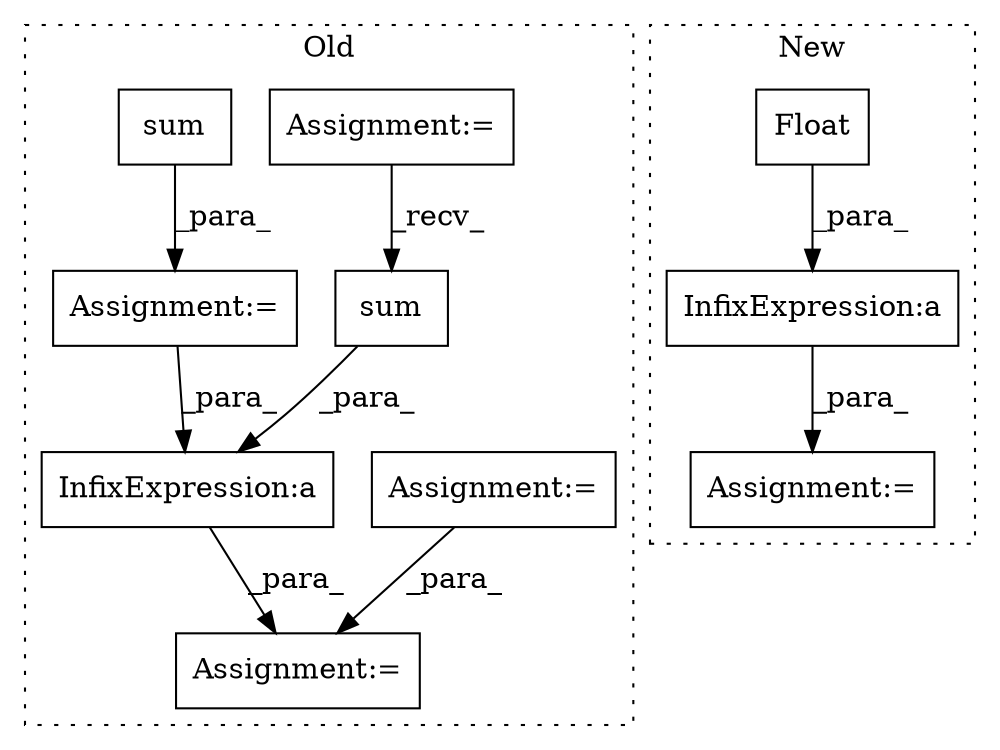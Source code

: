 digraph G {
subgraph cluster0 {
1 [label="sum" a="32" s="4176" l="5" shape="box"];
3 [label="InfixExpression:a" a="27" s="4168" l="3" shape="box"];
5 [label="Assignment:=" a="7" s="4302" l="1" shape="box"];
7 [label="Assignment:=" a="7" s="4029" l="1" shape="box"];
8 [label="Assignment:=" a="7" s="4105" l="1" shape="box"];
9 [label="Assignment:=" a="7" s="3999" l="1" shape="box"];
10 [label="sum" a="32" s="4127" l="5" shape="box"];
label = "Old";
style="dotted";
}
subgraph cluster1 {
2 [label="Float" a="32" s="3449,3478" l="6,1" shape="box"];
4 [label="InfixExpression:a" a="27" s="3446" l="3" shape="box"];
6 [label="Assignment:=" a="7" s="3412" l="1" shape="box"];
label = "New";
style="dotted";
}
1 -> 3 [label="_para_"];
2 -> 4 [label="_para_"];
3 -> 5 [label="_para_"];
4 -> 6 [label="_para_"];
7 -> 5 [label="_para_"];
8 -> 3 [label="_para_"];
9 -> 1 [label="_recv_"];
10 -> 8 [label="_para_"];
}